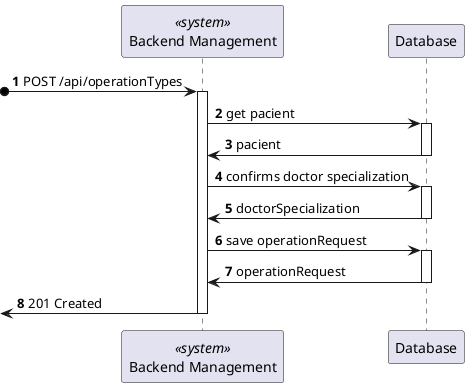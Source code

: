 @startuml

autonumber
participant BE as "Backend Management" <<system>>
participant DB as "Database"

?o-> BE : POST /api/operationTypes
activate BE

BE -> DB : get pacient

activate DB 

DB -> BE : pacient

deactivate DB 

BE -> DB : confirms doctor specialization

activate DB

DB -> BE : doctorSpecialization

deactivate DB


BE -> DB : save operationRequest

activate DB 

DB -> BE : operationRequest 

deactivate DB 

<- BE : 201 Created

deactivate BE

@enduml